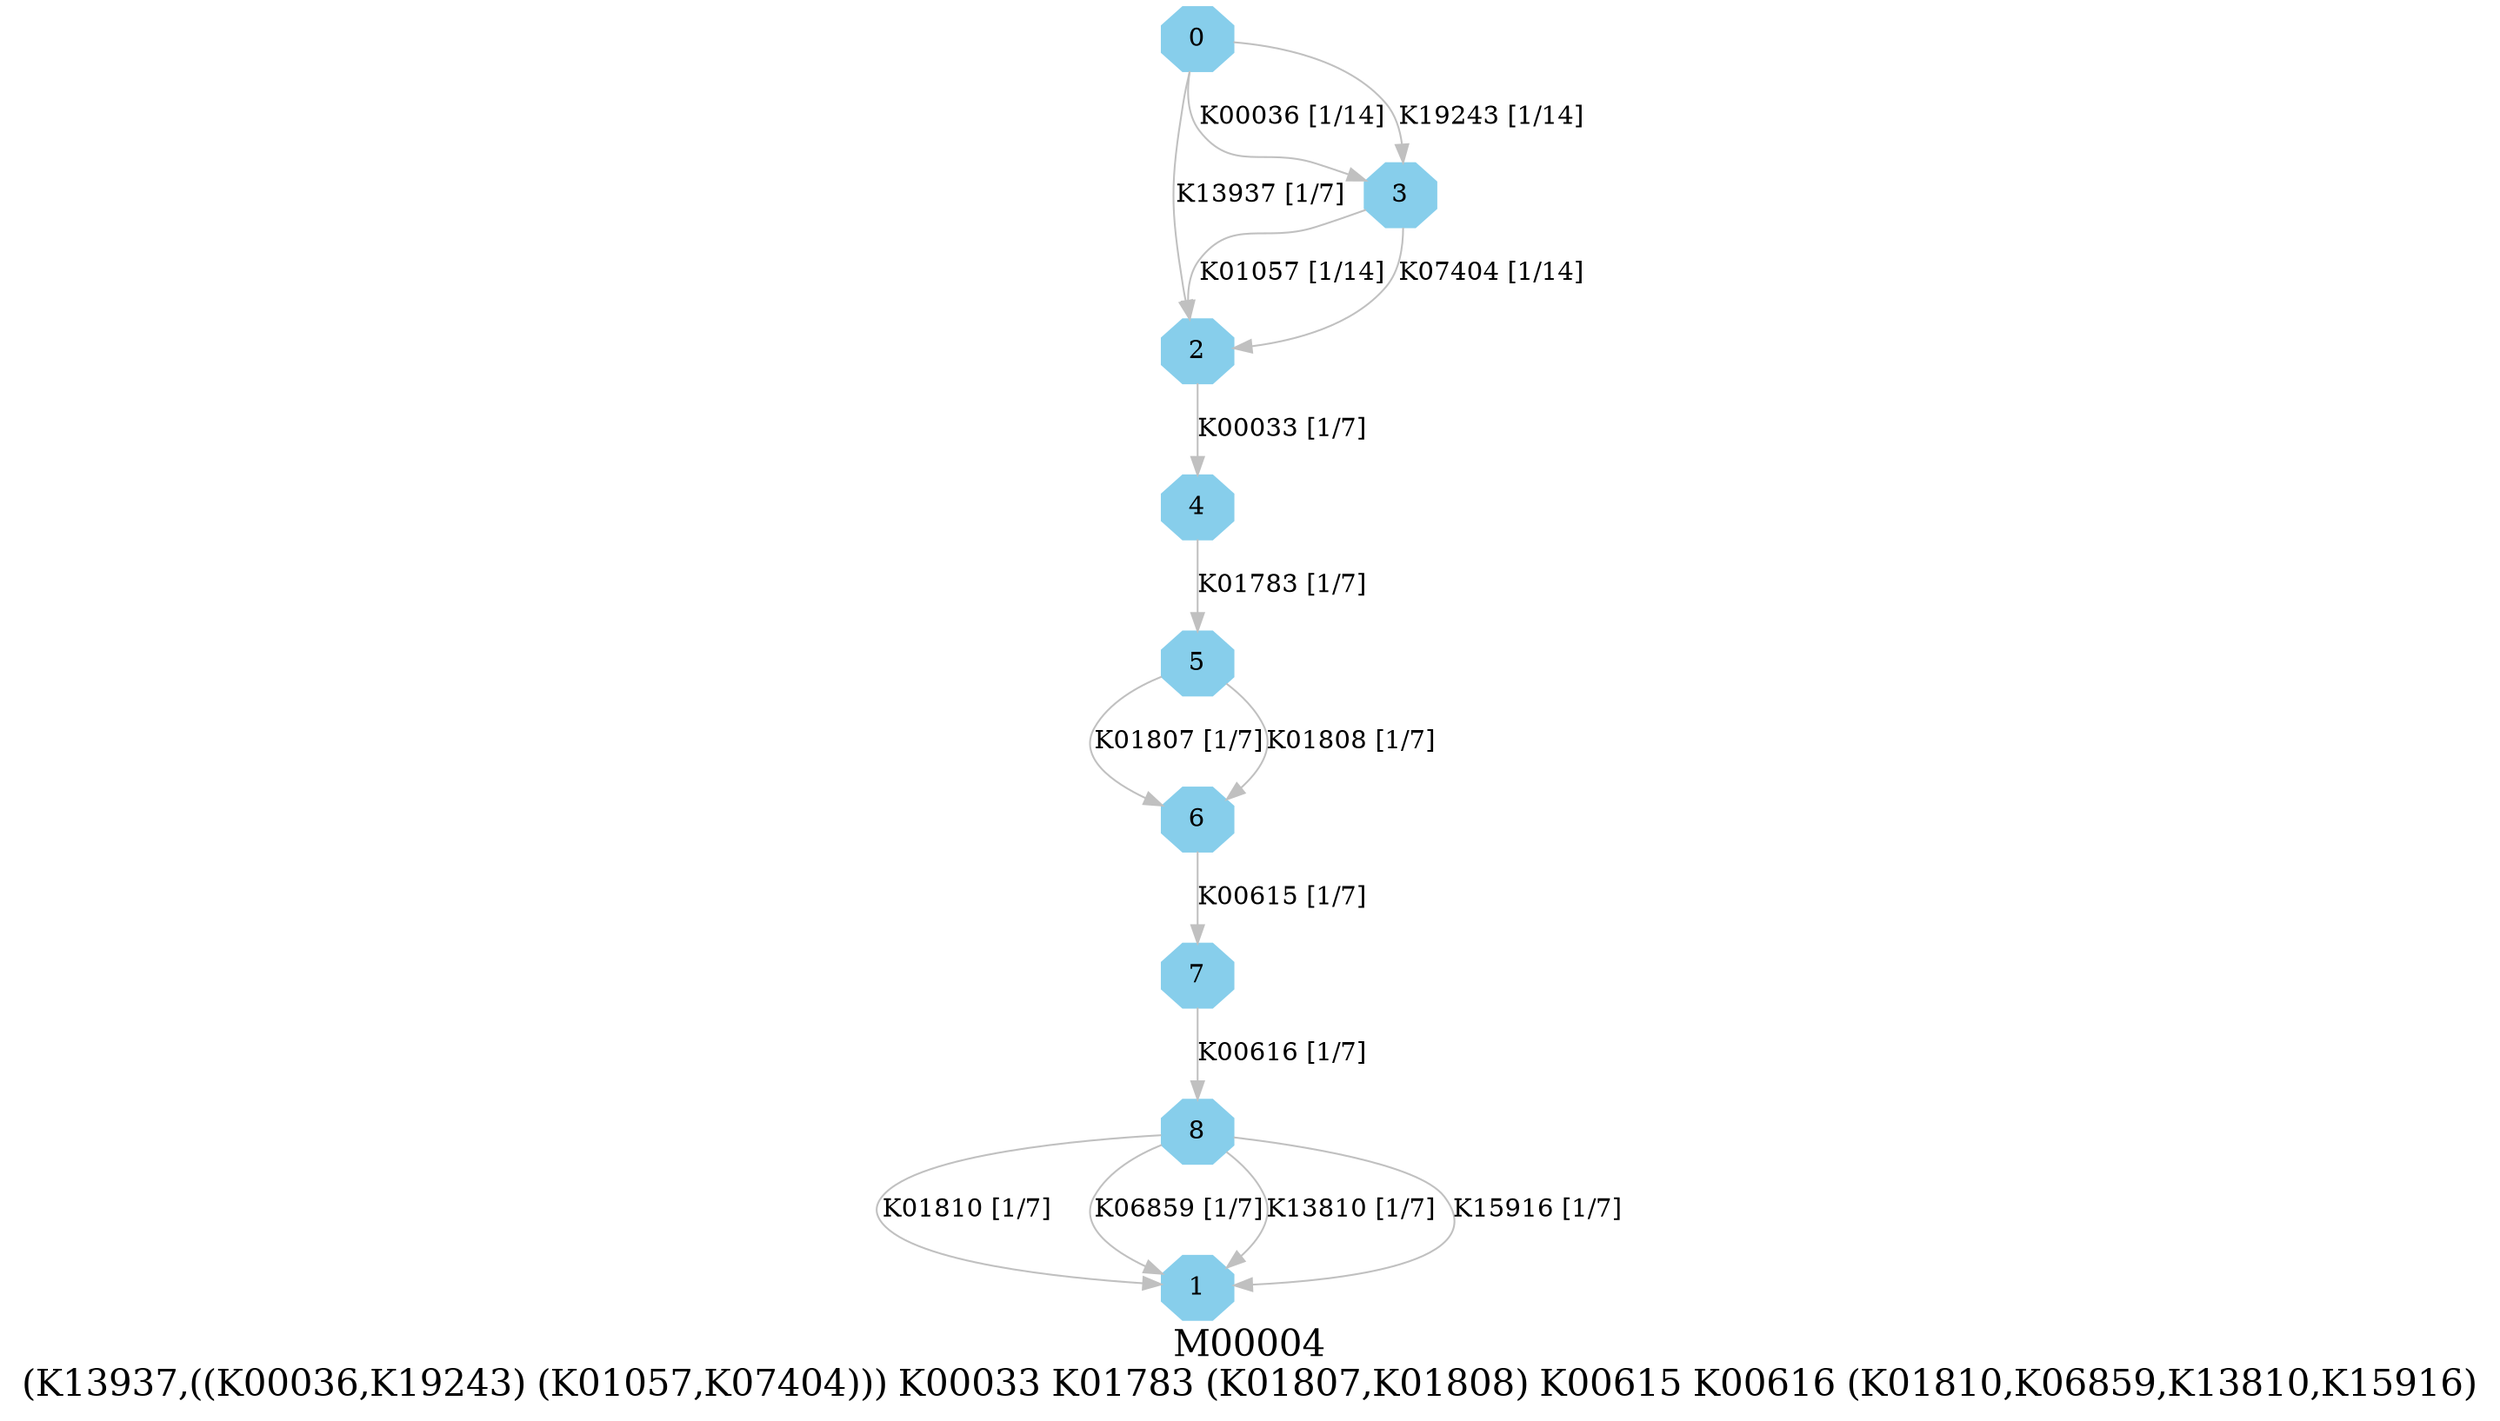 digraph G {
graph [label="M00004
(K13937,((K00036,K19243) (K01057,K07404))) K00033 K01783 (K01807,K01808) K00615 K00616 (K01810,K06859,K13810,K15916)",fontsize=20];
node [shape=box,style=filled];
edge [len=3,color=grey];
{node [width=.3,height=.3,shape=octagon,style=filled,color=skyblue] 0 1 2 3 4 5 6 7 8 }
0 -> 2 [label="K13937 [1/7]"];
0 -> 3 [label="K00036 [1/14]"];
0 -> 3 [label="K19243 [1/14]"];
2 -> 4 [label="K00033 [1/7]"];
3 -> 2 [label="K01057 [1/14]"];
3 -> 2 [label="K07404 [1/14]"];
4 -> 5 [label="K01783 [1/7]"];
5 -> 6 [label="K01807 [1/7]"];
5 -> 6 [label="K01808 [1/7]"];
6 -> 7 [label="K00615 [1/7]"];
7 -> 8 [label="K00616 [1/7]"];
8 -> 1 [label="K01810 [1/7]"];
8 -> 1 [label="K06859 [1/7]"];
8 -> 1 [label="K13810 [1/7]"];
8 -> 1 [label="K15916 [1/7]"];
}